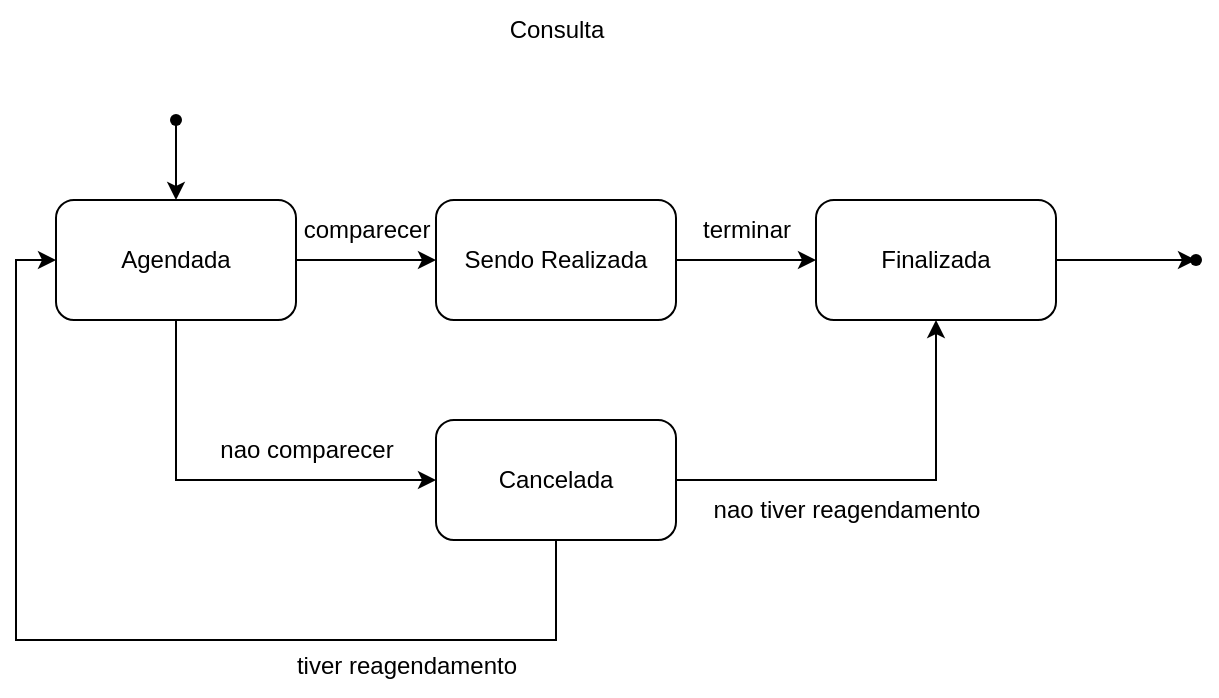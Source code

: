 <mxfile version="24.8.3">
  <diagram id="C5RBs43oDa-KdzZeNtuy" name="Page-1">
    <mxGraphModel dx="839" dy="522" grid="1" gridSize="10" guides="1" tooltips="1" connect="1" arrows="1" fold="1" page="1" pageScale="1" pageWidth="827" pageHeight="1169" math="0" shadow="0">
      <root>
        <mxCell id="WIyWlLk6GJQsqaUBKTNV-0" />
        <mxCell id="WIyWlLk6GJQsqaUBKTNV-1" parent="WIyWlLk6GJQsqaUBKTNV-0" />
        <mxCell id="aFLDtuvDnDbxKiJ6OyYj-10" style="edgeStyle=orthogonalEdgeStyle;rounded=0;orthogonalLoop=1;jettySize=auto;html=1;entryX=0;entryY=0.5;entryDx=0;entryDy=0;" edge="1" parent="WIyWlLk6GJQsqaUBKTNV-1" source="aFLDtuvDnDbxKiJ6OyYj-2" target="aFLDtuvDnDbxKiJ6OyYj-3">
          <mxGeometry relative="1" as="geometry" />
        </mxCell>
        <mxCell id="aFLDtuvDnDbxKiJ6OyYj-11" style="edgeStyle=orthogonalEdgeStyle;rounded=0;orthogonalLoop=1;jettySize=auto;html=1;entryX=0;entryY=0.5;entryDx=0;entryDy=0;" edge="1" parent="WIyWlLk6GJQsqaUBKTNV-1" source="aFLDtuvDnDbxKiJ6OyYj-2" target="aFLDtuvDnDbxKiJ6OyYj-5">
          <mxGeometry relative="1" as="geometry">
            <Array as="points">
              <mxPoint x="240" y="240" />
            </Array>
          </mxGeometry>
        </mxCell>
        <mxCell id="aFLDtuvDnDbxKiJ6OyYj-2" value="Agendada" style="rounded=1;whiteSpace=wrap;html=1;" vertex="1" parent="WIyWlLk6GJQsqaUBKTNV-1">
          <mxGeometry x="180" y="100" width="120" height="60" as="geometry" />
        </mxCell>
        <mxCell id="aFLDtuvDnDbxKiJ6OyYj-9" style="edgeStyle=orthogonalEdgeStyle;rounded=0;orthogonalLoop=1;jettySize=auto;html=1;entryX=0;entryY=0.5;entryDx=0;entryDy=0;" edge="1" parent="WIyWlLk6GJQsqaUBKTNV-1" source="aFLDtuvDnDbxKiJ6OyYj-3" target="aFLDtuvDnDbxKiJ6OyYj-4">
          <mxGeometry relative="1" as="geometry" />
        </mxCell>
        <mxCell id="aFLDtuvDnDbxKiJ6OyYj-3" value="Sendo Realizada" style="rounded=1;whiteSpace=wrap;html=1;" vertex="1" parent="WIyWlLk6GJQsqaUBKTNV-1">
          <mxGeometry x="370" y="100" width="120" height="60" as="geometry" />
        </mxCell>
        <mxCell id="aFLDtuvDnDbxKiJ6OyYj-24" style="edgeStyle=orthogonalEdgeStyle;rounded=0;orthogonalLoop=1;jettySize=auto;html=1;" edge="1" parent="WIyWlLk6GJQsqaUBKTNV-1" source="aFLDtuvDnDbxKiJ6OyYj-4" target="aFLDtuvDnDbxKiJ6OyYj-23">
          <mxGeometry relative="1" as="geometry" />
        </mxCell>
        <mxCell id="aFLDtuvDnDbxKiJ6OyYj-4" value="Finalizada" style="rounded=1;whiteSpace=wrap;html=1;" vertex="1" parent="WIyWlLk6GJQsqaUBKTNV-1">
          <mxGeometry x="560" y="100" width="120" height="60" as="geometry" />
        </mxCell>
        <mxCell id="aFLDtuvDnDbxKiJ6OyYj-8" style="edgeStyle=orthogonalEdgeStyle;rounded=0;orthogonalLoop=1;jettySize=auto;html=1;entryX=0.5;entryY=1;entryDx=0;entryDy=0;" edge="1" parent="WIyWlLk6GJQsqaUBKTNV-1" source="aFLDtuvDnDbxKiJ6OyYj-5" target="aFLDtuvDnDbxKiJ6OyYj-4">
          <mxGeometry relative="1" as="geometry" />
        </mxCell>
        <mxCell id="aFLDtuvDnDbxKiJ6OyYj-5" value="Cancelada" style="rounded=1;whiteSpace=wrap;html=1;" vertex="1" parent="WIyWlLk6GJQsqaUBKTNV-1">
          <mxGeometry x="370" y="210" width="120" height="60" as="geometry" />
        </mxCell>
        <mxCell id="aFLDtuvDnDbxKiJ6OyYj-13" style="edgeStyle=orthogonalEdgeStyle;rounded=0;orthogonalLoop=1;jettySize=auto;html=1;entryX=0;entryY=0.5;entryDx=0;entryDy=0;exitX=0.5;exitY=1;exitDx=0;exitDy=0;" edge="1" parent="WIyWlLk6GJQsqaUBKTNV-1" source="aFLDtuvDnDbxKiJ6OyYj-5" target="aFLDtuvDnDbxKiJ6OyYj-2">
          <mxGeometry relative="1" as="geometry">
            <mxPoint x="430" y="380" as="sourcePoint" />
            <Array as="points">
              <mxPoint x="430" y="320" />
              <mxPoint x="160" y="320" />
              <mxPoint x="160" y="130" />
            </Array>
          </mxGeometry>
        </mxCell>
        <mxCell id="aFLDtuvDnDbxKiJ6OyYj-14" value="Consulta" style="text;html=1;align=center;verticalAlign=middle;resizable=0;points=[];autosize=1;strokeColor=none;fillColor=none;" vertex="1" parent="WIyWlLk6GJQsqaUBKTNV-1">
          <mxGeometry x="395" width="70" height="30" as="geometry" />
        </mxCell>
        <mxCell id="aFLDtuvDnDbxKiJ6OyYj-15" value="comparecer" style="text;html=1;align=center;verticalAlign=middle;resizable=0;points=[];autosize=1;strokeColor=none;fillColor=none;" vertex="1" parent="WIyWlLk6GJQsqaUBKTNV-1">
          <mxGeometry x="290" y="100" width="90" height="30" as="geometry" />
        </mxCell>
        <mxCell id="aFLDtuvDnDbxKiJ6OyYj-17" value="terminar" style="text;html=1;align=center;verticalAlign=middle;resizable=0;points=[];autosize=1;strokeColor=none;fillColor=none;" vertex="1" parent="WIyWlLk6GJQsqaUBKTNV-1">
          <mxGeometry x="490" y="100" width="70" height="30" as="geometry" />
        </mxCell>
        <mxCell id="aFLDtuvDnDbxKiJ6OyYj-18" value="nao comparecer" style="text;html=1;align=center;verticalAlign=middle;resizable=0;points=[];autosize=1;strokeColor=none;fillColor=none;" vertex="1" parent="WIyWlLk6GJQsqaUBKTNV-1">
          <mxGeometry x="250" y="210" width="110" height="30" as="geometry" />
        </mxCell>
        <mxCell id="aFLDtuvDnDbxKiJ6OyYj-19" value="tiver reagendamento" style="text;html=1;align=center;verticalAlign=middle;resizable=0;points=[];autosize=1;strokeColor=none;fillColor=none;" vertex="1" parent="WIyWlLk6GJQsqaUBKTNV-1">
          <mxGeometry x="290" y="318" width="130" height="30" as="geometry" />
        </mxCell>
        <mxCell id="aFLDtuvDnDbxKiJ6OyYj-20" value="nao tiver reagendamento" style="text;html=1;align=center;verticalAlign=middle;resizable=0;points=[];autosize=1;strokeColor=none;fillColor=none;" vertex="1" parent="WIyWlLk6GJQsqaUBKTNV-1">
          <mxGeometry x="495" y="240" width="160" height="30" as="geometry" />
        </mxCell>
        <mxCell id="aFLDtuvDnDbxKiJ6OyYj-22" style="edgeStyle=orthogonalEdgeStyle;rounded=0;orthogonalLoop=1;jettySize=auto;html=1;" edge="1" parent="WIyWlLk6GJQsqaUBKTNV-1" source="aFLDtuvDnDbxKiJ6OyYj-21" target="aFLDtuvDnDbxKiJ6OyYj-2">
          <mxGeometry relative="1" as="geometry" />
        </mxCell>
        <mxCell id="aFLDtuvDnDbxKiJ6OyYj-21" value="" style="shape=waypoint;sketch=0;size=6;pointerEvents=1;points=[];fillColor=none;resizable=0;rotatable=0;perimeter=centerPerimeter;snapToPoint=1;" vertex="1" parent="WIyWlLk6GJQsqaUBKTNV-1">
          <mxGeometry x="230" y="50" width="20" height="20" as="geometry" />
        </mxCell>
        <mxCell id="aFLDtuvDnDbxKiJ6OyYj-23" value="" style="shape=waypoint;sketch=0;fillStyle=solid;size=6;pointerEvents=1;points=[];fillColor=none;resizable=0;rotatable=0;perimeter=centerPerimeter;snapToPoint=1;" vertex="1" parent="WIyWlLk6GJQsqaUBKTNV-1">
          <mxGeometry x="740" y="120" width="20" height="20" as="geometry" />
        </mxCell>
      </root>
    </mxGraphModel>
  </diagram>
</mxfile>
